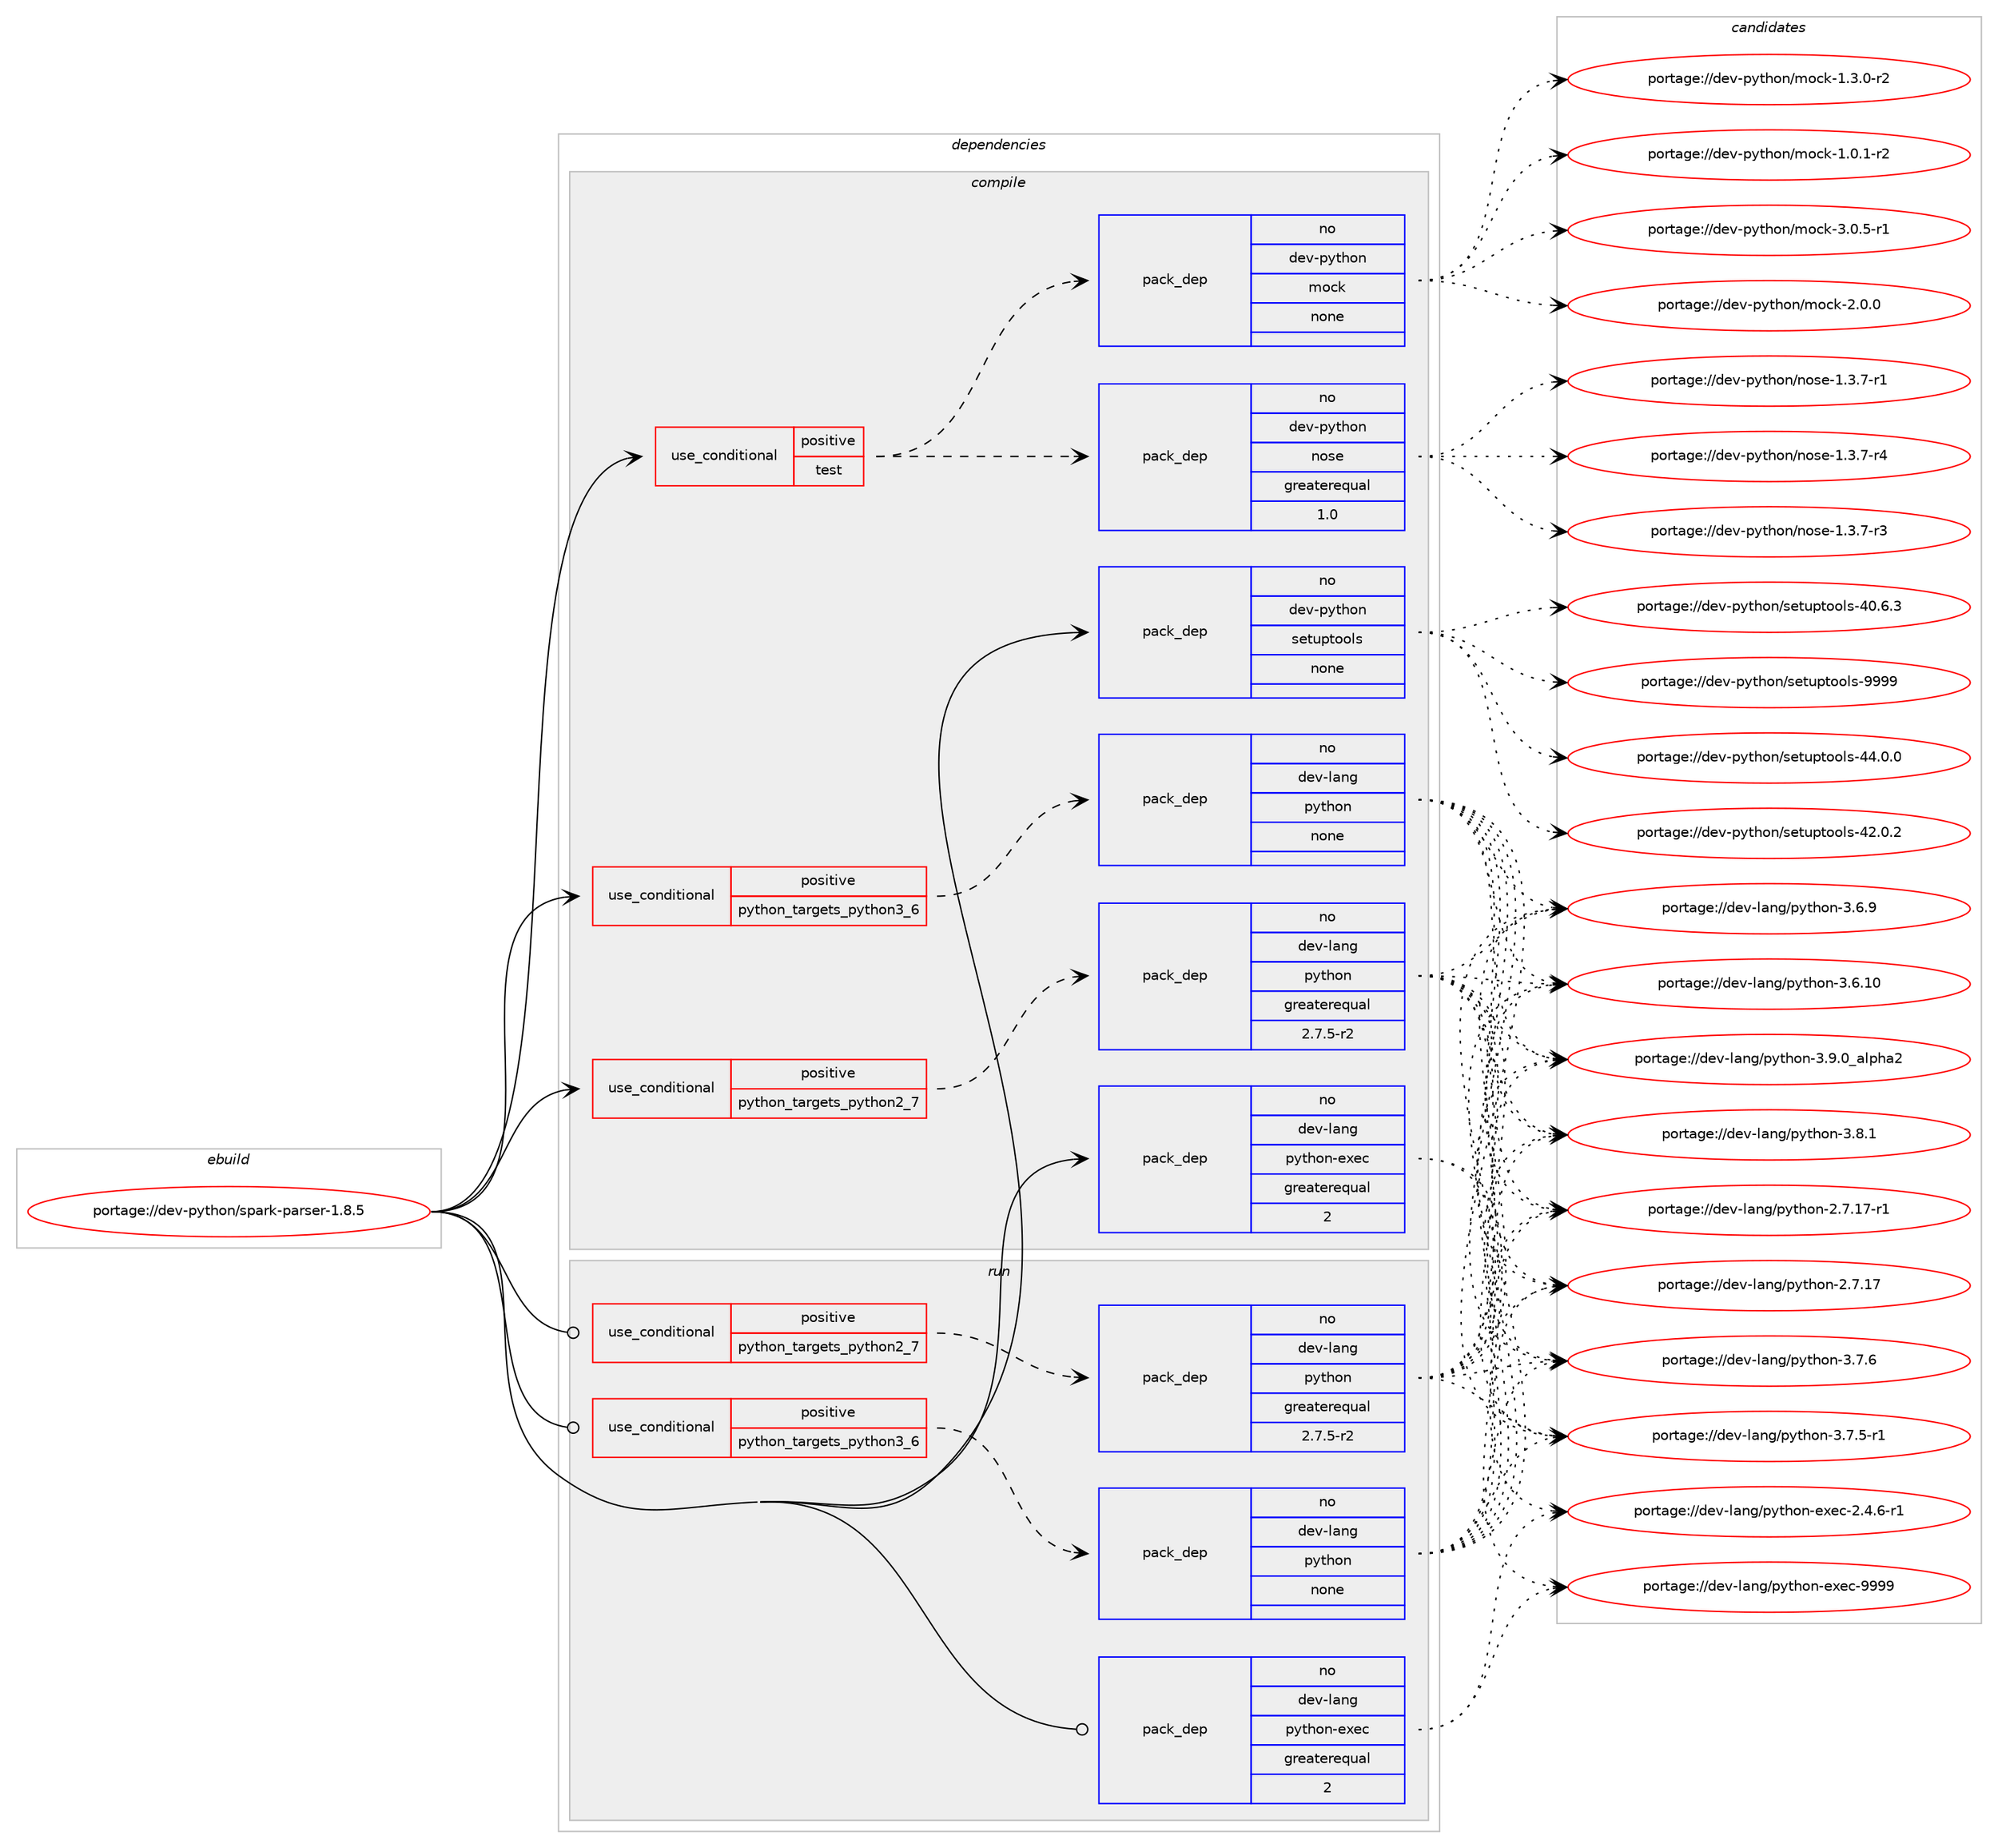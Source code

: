 digraph prolog {

# *************
# Graph options
# *************

newrank=true;
concentrate=true;
compound=true;
graph [rankdir=LR,fontname=Helvetica,fontsize=10,ranksep=1.5];#, ranksep=2.5, nodesep=0.2];
edge  [arrowhead=vee];
node  [fontname=Helvetica,fontsize=10];

# **********
# The ebuild
# **********

subgraph cluster_leftcol {
color=gray;
label=<<i>ebuild</i>>;
id [label="portage://dev-python/spark-parser-1.8.5", color=red, width=4, href="../dev-python/spark-parser-1.8.5.svg"];
}

# ****************
# The dependencies
# ****************

subgraph cluster_midcol {
color=gray;
label=<<i>dependencies</i>>;
subgraph cluster_compile {
fillcolor="#eeeeee";
style=filled;
label=<<i>compile</i>>;
subgraph cond105772 {
dependency425273 [label=<<TABLE BORDER="0" CELLBORDER="1" CELLSPACING="0" CELLPADDING="4"><TR><TD ROWSPAN="3" CELLPADDING="10">use_conditional</TD></TR><TR><TD>positive</TD></TR><TR><TD>python_targets_python2_7</TD></TR></TABLE>>, shape=none, color=red];
subgraph pack314603 {
dependency425274 [label=<<TABLE BORDER="0" CELLBORDER="1" CELLSPACING="0" CELLPADDING="4" WIDTH="220"><TR><TD ROWSPAN="6" CELLPADDING="30">pack_dep</TD></TR><TR><TD WIDTH="110">no</TD></TR><TR><TD>dev-lang</TD></TR><TR><TD>python</TD></TR><TR><TD>greaterequal</TD></TR><TR><TD>2.7.5-r2</TD></TR></TABLE>>, shape=none, color=blue];
}
dependency425273:e -> dependency425274:w [weight=20,style="dashed",arrowhead="vee"];
}
id:e -> dependency425273:w [weight=20,style="solid",arrowhead="vee"];
subgraph cond105773 {
dependency425275 [label=<<TABLE BORDER="0" CELLBORDER="1" CELLSPACING="0" CELLPADDING="4"><TR><TD ROWSPAN="3" CELLPADDING="10">use_conditional</TD></TR><TR><TD>positive</TD></TR><TR><TD>python_targets_python3_6</TD></TR></TABLE>>, shape=none, color=red];
subgraph pack314604 {
dependency425276 [label=<<TABLE BORDER="0" CELLBORDER="1" CELLSPACING="0" CELLPADDING="4" WIDTH="220"><TR><TD ROWSPAN="6" CELLPADDING="30">pack_dep</TD></TR><TR><TD WIDTH="110">no</TD></TR><TR><TD>dev-lang</TD></TR><TR><TD>python</TD></TR><TR><TD>none</TD></TR><TR><TD></TD></TR></TABLE>>, shape=none, color=blue];
}
dependency425275:e -> dependency425276:w [weight=20,style="dashed",arrowhead="vee"];
}
id:e -> dependency425275:w [weight=20,style="solid",arrowhead="vee"];
subgraph cond105774 {
dependency425277 [label=<<TABLE BORDER="0" CELLBORDER="1" CELLSPACING="0" CELLPADDING="4"><TR><TD ROWSPAN="3" CELLPADDING="10">use_conditional</TD></TR><TR><TD>positive</TD></TR><TR><TD>test</TD></TR></TABLE>>, shape=none, color=red];
subgraph pack314605 {
dependency425278 [label=<<TABLE BORDER="0" CELLBORDER="1" CELLSPACING="0" CELLPADDING="4" WIDTH="220"><TR><TD ROWSPAN="6" CELLPADDING="30">pack_dep</TD></TR><TR><TD WIDTH="110">no</TD></TR><TR><TD>dev-python</TD></TR><TR><TD>nose</TD></TR><TR><TD>greaterequal</TD></TR><TR><TD>1.0</TD></TR></TABLE>>, shape=none, color=blue];
}
dependency425277:e -> dependency425278:w [weight=20,style="dashed",arrowhead="vee"];
subgraph pack314606 {
dependency425279 [label=<<TABLE BORDER="0" CELLBORDER="1" CELLSPACING="0" CELLPADDING="4" WIDTH="220"><TR><TD ROWSPAN="6" CELLPADDING="30">pack_dep</TD></TR><TR><TD WIDTH="110">no</TD></TR><TR><TD>dev-python</TD></TR><TR><TD>mock</TD></TR><TR><TD>none</TD></TR><TR><TD></TD></TR></TABLE>>, shape=none, color=blue];
}
dependency425277:e -> dependency425279:w [weight=20,style="dashed",arrowhead="vee"];
}
id:e -> dependency425277:w [weight=20,style="solid",arrowhead="vee"];
subgraph pack314607 {
dependency425280 [label=<<TABLE BORDER="0" CELLBORDER="1" CELLSPACING="0" CELLPADDING="4" WIDTH="220"><TR><TD ROWSPAN="6" CELLPADDING="30">pack_dep</TD></TR><TR><TD WIDTH="110">no</TD></TR><TR><TD>dev-lang</TD></TR><TR><TD>python-exec</TD></TR><TR><TD>greaterequal</TD></TR><TR><TD>2</TD></TR></TABLE>>, shape=none, color=blue];
}
id:e -> dependency425280:w [weight=20,style="solid",arrowhead="vee"];
subgraph pack314608 {
dependency425281 [label=<<TABLE BORDER="0" CELLBORDER="1" CELLSPACING="0" CELLPADDING="4" WIDTH="220"><TR><TD ROWSPAN="6" CELLPADDING="30">pack_dep</TD></TR><TR><TD WIDTH="110">no</TD></TR><TR><TD>dev-python</TD></TR><TR><TD>setuptools</TD></TR><TR><TD>none</TD></TR><TR><TD></TD></TR></TABLE>>, shape=none, color=blue];
}
id:e -> dependency425281:w [weight=20,style="solid",arrowhead="vee"];
}
subgraph cluster_compileandrun {
fillcolor="#eeeeee";
style=filled;
label=<<i>compile and run</i>>;
}
subgraph cluster_run {
fillcolor="#eeeeee";
style=filled;
label=<<i>run</i>>;
subgraph cond105775 {
dependency425282 [label=<<TABLE BORDER="0" CELLBORDER="1" CELLSPACING="0" CELLPADDING="4"><TR><TD ROWSPAN="3" CELLPADDING="10">use_conditional</TD></TR><TR><TD>positive</TD></TR><TR><TD>python_targets_python2_7</TD></TR></TABLE>>, shape=none, color=red];
subgraph pack314609 {
dependency425283 [label=<<TABLE BORDER="0" CELLBORDER="1" CELLSPACING="0" CELLPADDING="4" WIDTH="220"><TR><TD ROWSPAN="6" CELLPADDING="30">pack_dep</TD></TR><TR><TD WIDTH="110">no</TD></TR><TR><TD>dev-lang</TD></TR><TR><TD>python</TD></TR><TR><TD>greaterequal</TD></TR><TR><TD>2.7.5-r2</TD></TR></TABLE>>, shape=none, color=blue];
}
dependency425282:e -> dependency425283:w [weight=20,style="dashed",arrowhead="vee"];
}
id:e -> dependency425282:w [weight=20,style="solid",arrowhead="odot"];
subgraph cond105776 {
dependency425284 [label=<<TABLE BORDER="0" CELLBORDER="1" CELLSPACING="0" CELLPADDING="4"><TR><TD ROWSPAN="3" CELLPADDING="10">use_conditional</TD></TR><TR><TD>positive</TD></TR><TR><TD>python_targets_python3_6</TD></TR></TABLE>>, shape=none, color=red];
subgraph pack314610 {
dependency425285 [label=<<TABLE BORDER="0" CELLBORDER="1" CELLSPACING="0" CELLPADDING="4" WIDTH="220"><TR><TD ROWSPAN="6" CELLPADDING="30">pack_dep</TD></TR><TR><TD WIDTH="110">no</TD></TR><TR><TD>dev-lang</TD></TR><TR><TD>python</TD></TR><TR><TD>none</TD></TR><TR><TD></TD></TR></TABLE>>, shape=none, color=blue];
}
dependency425284:e -> dependency425285:w [weight=20,style="dashed",arrowhead="vee"];
}
id:e -> dependency425284:w [weight=20,style="solid",arrowhead="odot"];
subgraph pack314611 {
dependency425286 [label=<<TABLE BORDER="0" CELLBORDER="1" CELLSPACING="0" CELLPADDING="4" WIDTH="220"><TR><TD ROWSPAN="6" CELLPADDING="30">pack_dep</TD></TR><TR><TD WIDTH="110">no</TD></TR><TR><TD>dev-lang</TD></TR><TR><TD>python-exec</TD></TR><TR><TD>greaterequal</TD></TR><TR><TD>2</TD></TR></TABLE>>, shape=none, color=blue];
}
id:e -> dependency425286:w [weight=20,style="solid",arrowhead="odot"];
}
}

# **************
# The candidates
# **************

subgraph cluster_choices {
rank=same;
color=gray;
label=<<i>candidates</i>>;

subgraph choice314603 {
color=black;
nodesep=1;
choice10010111845108971101034711212111610411111045514657464895971081121049750 [label="portage://dev-lang/python-3.9.0_alpha2", color=red, width=4,href="../dev-lang/python-3.9.0_alpha2.svg"];
choice100101118451089711010347112121116104111110455146564649 [label="portage://dev-lang/python-3.8.1", color=red, width=4,href="../dev-lang/python-3.8.1.svg"];
choice100101118451089711010347112121116104111110455146554654 [label="portage://dev-lang/python-3.7.6", color=red, width=4,href="../dev-lang/python-3.7.6.svg"];
choice1001011184510897110103471121211161041111104551465546534511449 [label="portage://dev-lang/python-3.7.5-r1", color=red, width=4,href="../dev-lang/python-3.7.5-r1.svg"];
choice100101118451089711010347112121116104111110455146544657 [label="portage://dev-lang/python-3.6.9", color=red, width=4,href="../dev-lang/python-3.6.9.svg"];
choice10010111845108971101034711212111610411111045514654464948 [label="portage://dev-lang/python-3.6.10", color=red, width=4,href="../dev-lang/python-3.6.10.svg"];
choice100101118451089711010347112121116104111110455046554649554511449 [label="portage://dev-lang/python-2.7.17-r1", color=red, width=4,href="../dev-lang/python-2.7.17-r1.svg"];
choice10010111845108971101034711212111610411111045504655464955 [label="portage://dev-lang/python-2.7.17", color=red, width=4,href="../dev-lang/python-2.7.17.svg"];
dependency425274:e -> choice10010111845108971101034711212111610411111045514657464895971081121049750:w [style=dotted,weight="100"];
dependency425274:e -> choice100101118451089711010347112121116104111110455146564649:w [style=dotted,weight="100"];
dependency425274:e -> choice100101118451089711010347112121116104111110455146554654:w [style=dotted,weight="100"];
dependency425274:e -> choice1001011184510897110103471121211161041111104551465546534511449:w [style=dotted,weight="100"];
dependency425274:e -> choice100101118451089711010347112121116104111110455146544657:w [style=dotted,weight="100"];
dependency425274:e -> choice10010111845108971101034711212111610411111045514654464948:w [style=dotted,weight="100"];
dependency425274:e -> choice100101118451089711010347112121116104111110455046554649554511449:w [style=dotted,weight="100"];
dependency425274:e -> choice10010111845108971101034711212111610411111045504655464955:w [style=dotted,weight="100"];
}
subgraph choice314604 {
color=black;
nodesep=1;
choice10010111845108971101034711212111610411111045514657464895971081121049750 [label="portage://dev-lang/python-3.9.0_alpha2", color=red, width=4,href="../dev-lang/python-3.9.0_alpha2.svg"];
choice100101118451089711010347112121116104111110455146564649 [label="portage://dev-lang/python-3.8.1", color=red, width=4,href="../dev-lang/python-3.8.1.svg"];
choice100101118451089711010347112121116104111110455146554654 [label="portage://dev-lang/python-3.7.6", color=red, width=4,href="../dev-lang/python-3.7.6.svg"];
choice1001011184510897110103471121211161041111104551465546534511449 [label="portage://dev-lang/python-3.7.5-r1", color=red, width=4,href="../dev-lang/python-3.7.5-r1.svg"];
choice100101118451089711010347112121116104111110455146544657 [label="portage://dev-lang/python-3.6.9", color=red, width=4,href="../dev-lang/python-3.6.9.svg"];
choice10010111845108971101034711212111610411111045514654464948 [label="portage://dev-lang/python-3.6.10", color=red, width=4,href="../dev-lang/python-3.6.10.svg"];
choice100101118451089711010347112121116104111110455046554649554511449 [label="portage://dev-lang/python-2.7.17-r1", color=red, width=4,href="../dev-lang/python-2.7.17-r1.svg"];
choice10010111845108971101034711212111610411111045504655464955 [label="portage://dev-lang/python-2.7.17", color=red, width=4,href="../dev-lang/python-2.7.17.svg"];
dependency425276:e -> choice10010111845108971101034711212111610411111045514657464895971081121049750:w [style=dotted,weight="100"];
dependency425276:e -> choice100101118451089711010347112121116104111110455146564649:w [style=dotted,weight="100"];
dependency425276:e -> choice100101118451089711010347112121116104111110455146554654:w [style=dotted,weight="100"];
dependency425276:e -> choice1001011184510897110103471121211161041111104551465546534511449:w [style=dotted,weight="100"];
dependency425276:e -> choice100101118451089711010347112121116104111110455146544657:w [style=dotted,weight="100"];
dependency425276:e -> choice10010111845108971101034711212111610411111045514654464948:w [style=dotted,weight="100"];
dependency425276:e -> choice100101118451089711010347112121116104111110455046554649554511449:w [style=dotted,weight="100"];
dependency425276:e -> choice10010111845108971101034711212111610411111045504655464955:w [style=dotted,weight="100"];
}
subgraph choice314605 {
color=black;
nodesep=1;
choice10010111845112121116104111110471101111151014549465146554511452 [label="portage://dev-python/nose-1.3.7-r4", color=red, width=4,href="../dev-python/nose-1.3.7-r4.svg"];
choice10010111845112121116104111110471101111151014549465146554511451 [label="portage://dev-python/nose-1.3.7-r3", color=red, width=4,href="../dev-python/nose-1.3.7-r3.svg"];
choice10010111845112121116104111110471101111151014549465146554511449 [label="portage://dev-python/nose-1.3.7-r1", color=red, width=4,href="../dev-python/nose-1.3.7-r1.svg"];
dependency425278:e -> choice10010111845112121116104111110471101111151014549465146554511452:w [style=dotted,weight="100"];
dependency425278:e -> choice10010111845112121116104111110471101111151014549465146554511451:w [style=dotted,weight="100"];
dependency425278:e -> choice10010111845112121116104111110471101111151014549465146554511449:w [style=dotted,weight="100"];
}
subgraph choice314606 {
color=black;
nodesep=1;
choice1001011184511212111610411111047109111991074551464846534511449 [label="portage://dev-python/mock-3.0.5-r1", color=red, width=4,href="../dev-python/mock-3.0.5-r1.svg"];
choice100101118451121211161041111104710911199107455046484648 [label="portage://dev-python/mock-2.0.0", color=red, width=4,href="../dev-python/mock-2.0.0.svg"];
choice1001011184511212111610411111047109111991074549465146484511450 [label="portage://dev-python/mock-1.3.0-r2", color=red, width=4,href="../dev-python/mock-1.3.0-r2.svg"];
choice1001011184511212111610411111047109111991074549464846494511450 [label="portage://dev-python/mock-1.0.1-r2", color=red, width=4,href="../dev-python/mock-1.0.1-r2.svg"];
dependency425279:e -> choice1001011184511212111610411111047109111991074551464846534511449:w [style=dotted,weight="100"];
dependency425279:e -> choice100101118451121211161041111104710911199107455046484648:w [style=dotted,weight="100"];
dependency425279:e -> choice1001011184511212111610411111047109111991074549465146484511450:w [style=dotted,weight="100"];
dependency425279:e -> choice1001011184511212111610411111047109111991074549464846494511450:w [style=dotted,weight="100"];
}
subgraph choice314607 {
color=black;
nodesep=1;
choice10010111845108971101034711212111610411111045101120101994557575757 [label="portage://dev-lang/python-exec-9999", color=red, width=4,href="../dev-lang/python-exec-9999.svg"];
choice10010111845108971101034711212111610411111045101120101994550465246544511449 [label="portage://dev-lang/python-exec-2.4.6-r1", color=red, width=4,href="../dev-lang/python-exec-2.4.6-r1.svg"];
dependency425280:e -> choice10010111845108971101034711212111610411111045101120101994557575757:w [style=dotted,weight="100"];
dependency425280:e -> choice10010111845108971101034711212111610411111045101120101994550465246544511449:w [style=dotted,weight="100"];
}
subgraph choice314608 {
color=black;
nodesep=1;
choice10010111845112121116104111110471151011161171121161111111081154557575757 [label="portage://dev-python/setuptools-9999", color=red, width=4,href="../dev-python/setuptools-9999.svg"];
choice100101118451121211161041111104711510111611711211611111110811545525246484648 [label="portage://dev-python/setuptools-44.0.0", color=red, width=4,href="../dev-python/setuptools-44.0.0.svg"];
choice100101118451121211161041111104711510111611711211611111110811545525046484650 [label="portage://dev-python/setuptools-42.0.2", color=red, width=4,href="../dev-python/setuptools-42.0.2.svg"];
choice100101118451121211161041111104711510111611711211611111110811545524846544651 [label="portage://dev-python/setuptools-40.6.3", color=red, width=4,href="../dev-python/setuptools-40.6.3.svg"];
dependency425281:e -> choice10010111845112121116104111110471151011161171121161111111081154557575757:w [style=dotted,weight="100"];
dependency425281:e -> choice100101118451121211161041111104711510111611711211611111110811545525246484648:w [style=dotted,weight="100"];
dependency425281:e -> choice100101118451121211161041111104711510111611711211611111110811545525046484650:w [style=dotted,weight="100"];
dependency425281:e -> choice100101118451121211161041111104711510111611711211611111110811545524846544651:w [style=dotted,weight="100"];
}
subgraph choice314609 {
color=black;
nodesep=1;
choice10010111845108971101034711212111610411111045514657464895971081121049750 [label="portage://dev-lang/python-3.9.0_alpha2", color=red, width=4,href="../dev-lang/python-3.9.0_alpha2.svg"];
choice100101118451089711010347112121116104111110455146564649 [label="portage://dev-lang/python-3.8.1", color=red, width=4,href="../dev-lang/python-3.8.1.svg"];
choice100101118451089711010347112121116104111110455146554654 [label="portage://dev-lang/python-3.7.6", color=red, width=4,href="../dev-lang/python-3.7.6.svg"];
choice1001011184510897110103471121211161041111104551465546534511449 [label="portage://dev-lang/python-3.7.5-r1", color=red, width=4,href="../dev-lang/python-3.7.5-r1.svg"];
choice100101118451089711010347112121116104111110455146544657 [label="portage://dev-lang/python-3.6.9", color=red, width=4,href="../dev-lang/python-3.6.9.svg"];
choice10010111845108971101034711212111610411111045514654464948 [label="portage://dev-lang/python-3.6.10", color=red, width=4,href="../dev-lang/python-3.6.10.svg"];
choice100101118451089711010347112121116104111110455046554649554511449 [label="portage://dev-lang/python-2.7.17-r1", color=red, width=4,href="../dev-lang/python-2.7.17-r1.svg"];
choice10010111845108971101034711212111610411111045504655464955 [label="portage://dev-lang/python-2.7.17", color=red, width=4,href="../dev-lang/python-2.7.17.svg"];
dependency425283:e -> choice10010111845108971101034711212111610411111045514657464895971081121049750:w [style=dotted,weight="100"];
dependency425283:e -> choice100101118451089711010347112121116104111110455146564649:w [style=dotted,weight="100"];
dependency425283:e -> choice100101118451089711010347112121116104111110455146554654:w [style=dotted,weight="100"];
dependency425283:e -> choice1001011184510897110103471121211161041111104551465546534511449:w [style=dotted,weight="100"];
dependency425283:e -> choice100101118451089711010347112121116104111110455146544657:w [style=dotted,weight="100"];
dependency425283:e -> choice10010111845108971101034711212111610411111045514654464948:w [style=dotted,weight="100"];
dependency425283:e -> choice100101118451089711010347112121116104111110455046554649554511449:w [style=dotted,weight="100"];
dependency425283:e -> choice10010111845108971101034711212111610411111045504655464955:w [style=dotted,weight="100"];
}
subgraph choice314610 {
color=black;
nodesep=1;
choice10010111845108971101034711212111610411111045514657464895971081121049750 [label="portage://dev-lang/python-3.9.0_alpha2", color=red, width=4,href="../dev-lang/python-3.9.0_alpha2.svg"];
choice100101118451089711010347112121116104111110455146564649 [label="portage://dev-lang/python-3.8.1", color=red, width=4,href="../dev-lang/python-3.8.1.svg"];
choice100101118451089711010347112121116104111110455146554654 [label="portage://dev-lang/python-3.7.6", color=red, width=4,href="../dev-lang/python-3.7.6.svg"];
choice1001011184510897110103471121211161041111104551465546534511449 [label="portage://dev-lang/python-3.7.5-r1", color=red, width=4,href="../dev-lang/python-3.7.5-r1.svg"];
choice100101118451089711010347112121116104111110455146544657 [label="portage://dev-lang/python-3.6.9", color=red, width=4,href="../dev-lang/python-3.6.9.svg"];
choice10010111845108971101034711212111610411111045514654464948 [label="portage://dev-lang/python-3.6.10", color=red, width=4,href="../dev-lang/python-3.6.10.svg"];
choice100101118451089711010347112121116104111110455046554649554511449 [label="portage://dev-lang/python-2.7.17-r1", color=red, width=4,href="../dev-lang/python-2.7.17-r1.svg"];
choice10010111845108971101034711212111610411111045504655464955 [label="portage://dev-lang/python-2.7.17", color=red, width=4,href="../dev-lang/python-2.7.17.svg"];
dependency425285:e -> choice10010111845108971101034711212111610411111045514657464895971081121049750:w [style=dotted,weight="100"];
dependency425285:e -> choice100101118451089711010347112121116104111110455146564649:w [style=dotted,weight="100"];
dependency425285:e -> choice100101118451089711010347112121116104111110455146554654:w [style=dotted,weight="100"];
dependency425285:e -> choice1001011184510897110103471121211161041111104551465546534511449:w [style=dotted,weight="100"];
dependency425285:e -> choice100101118451089711010347112121116104111110455146544657:w [style=dotted,weight="100"];
dependency425285:e -> choice10010111845108971101034711212111610411111045514654464948:w [style=dotted,weight="100"];
dependency425285:e -> choice100101118451089711010347112121116104111110455046554649554511449:w [style=dotted,weight="100"];
dependency425285:e -> choice10010111845108971101034711212111610411111045504655464955:w [style=dotted,weight="100"];
}
subgraph choice314611 {
color=black;
nodesep=1;
choice10010111845108971101034711212111610411111045101120101994557575757 [label="portage://dev-lang/python-exec-9999", color=red, width=4,href="../dev-lang/python-exec-9999.svg"];
choice10010111845108971101034711212111610411111045101120101994550465246544511449 [label="portage://dev-lang/python-exec-2.4.6-r1", color=red, width=4,href="../dev-lang/python-exec-2.4.6-r1.svg"];
dependency425286:e -> choice10010111845108971101034711212111610411111045101120101994557575757:w [style=dotted,weight="100"];
dependency425286:e -> choice10010111845108971101034711212111610411111045101120101994550465246544511449:w [style=dotted,weight="100"];
}
}

}
